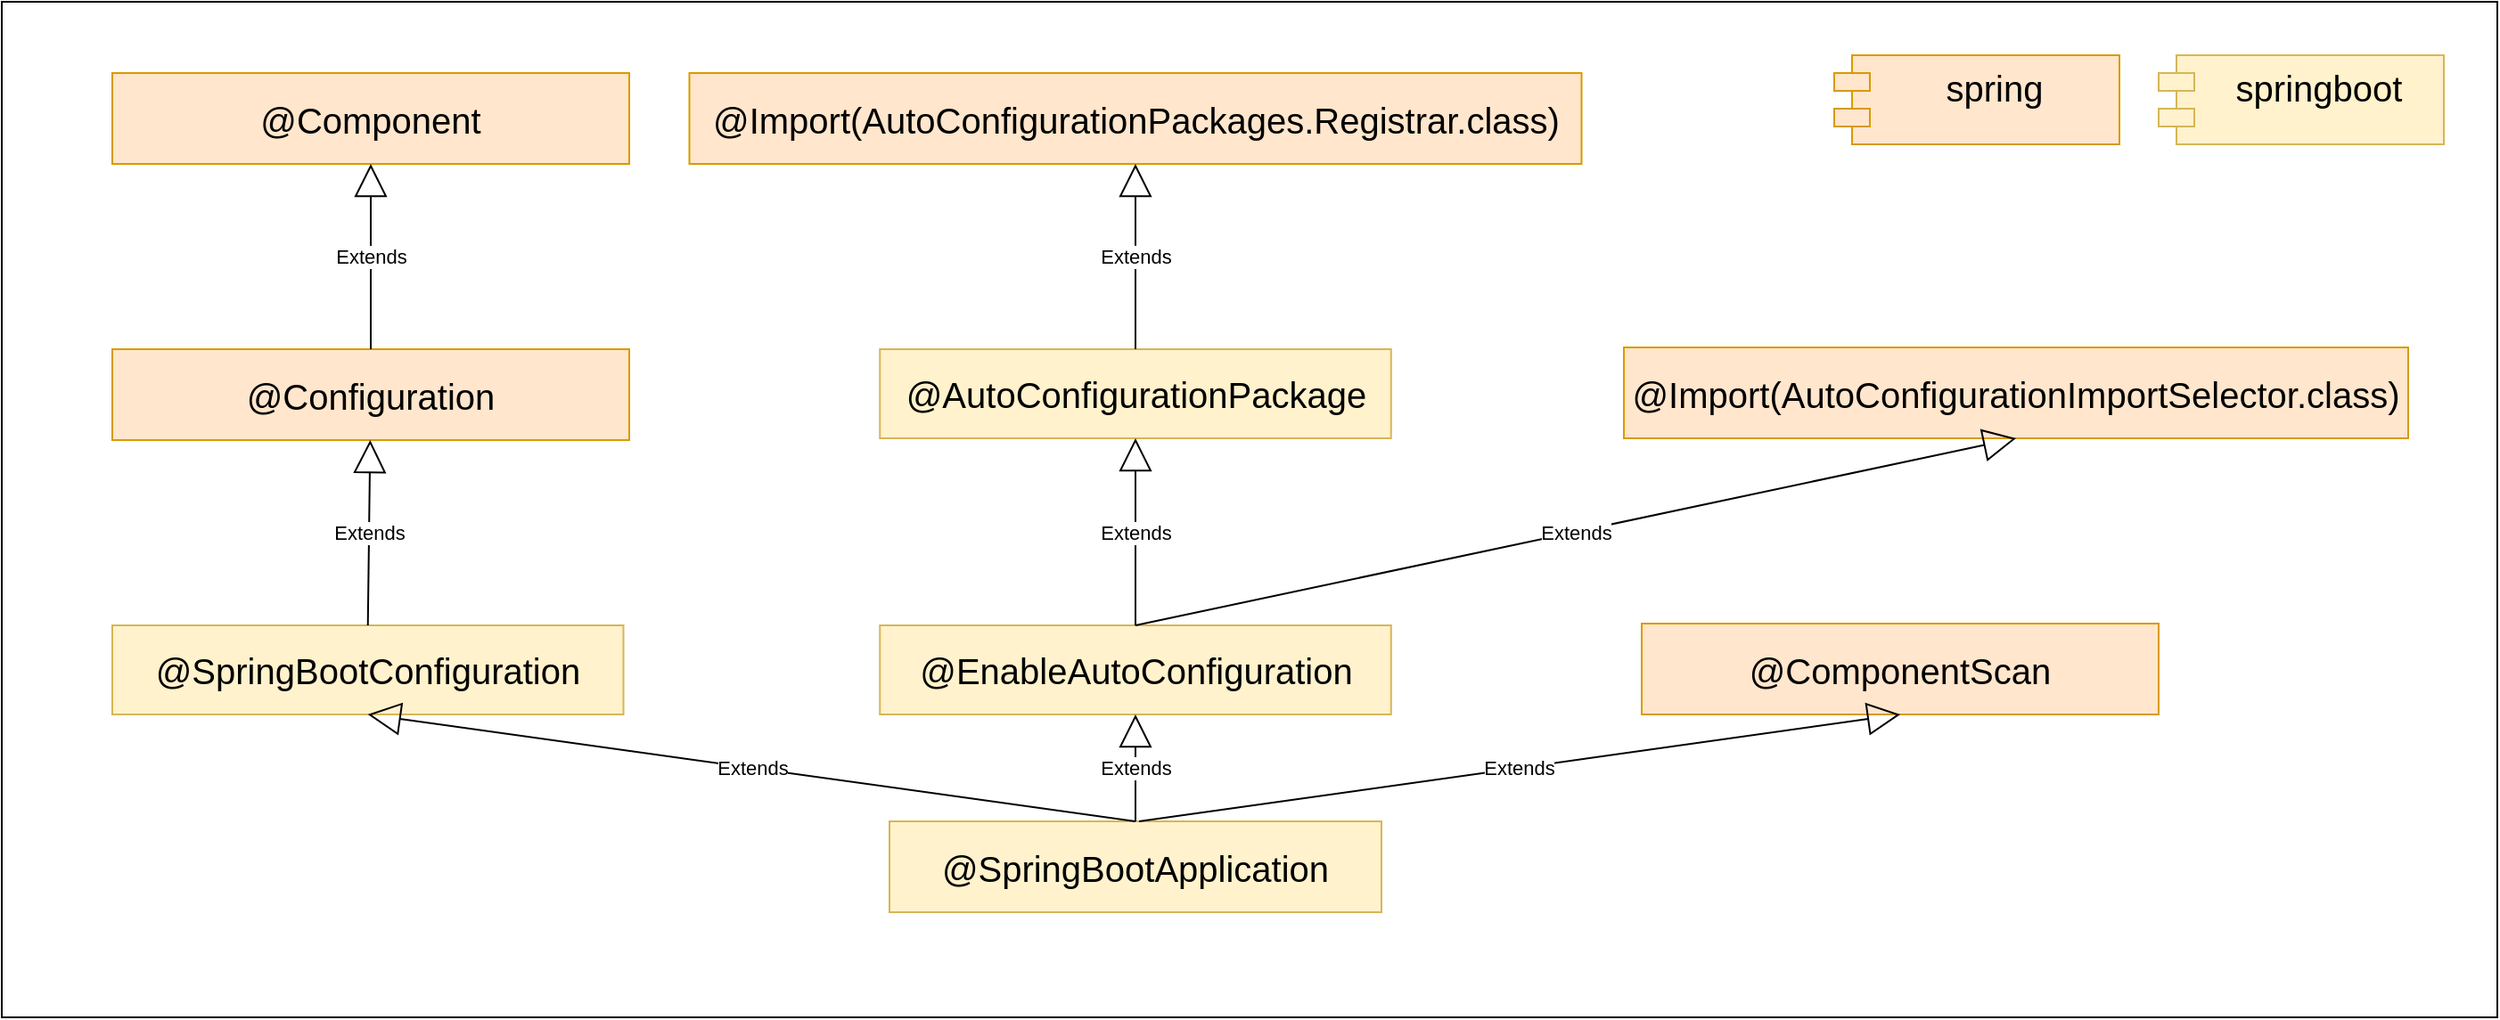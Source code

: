 <mxfile version="28.2.5">
  <diagram name="第 1 页" id="A2wYnKDMZFF023bxGnZ8">
    <mxGraphModel dx="599" dy="788" grid="1" gridSize="10" guides="1" tooltips="1" connect="1" arrows="1" fold="1" page="1" pageScale="1" pageWidth="827" pageHeight="1169" math="0" shadow="0">
      <root>
        <mxCell id="0" />
        <mxCell id="1" parent="0" />
        <mxCell id="lc5mf7nCTQjh2SExQ85K-13" value="" style="rounded=0;whiteSpace=wrap;html=1;" parent="1" vertex="1">
          <mxGeometry x="830" y="150" width="1400" height="570" as="geometry" />
        </mxCell>
        <mxCell id="1i7iyDztXm2SfSE6uJK3-13" value="&lt;div&gt;@SpringBootApplication&lt;/div&gt;" style="html=1;whiteSpace=wrap;fontSize=20;verticalAlign=middle;align=center;fillColor=#fff2cc;strokeColor=#d6b656;" parent="1" vertex="1">
          <mxGeometry x="1328" y="610" width="276" height="51" as="geometry" />
        </mxCell>
        <mxCell id="1i7iyDztXm2SfSE6uJK3-25" value="@SpringBootConfiguration" style="html=1;whiteSpace=wrap;fontSize=20;fillColor=#fff2cc;strokeColor=#d6b656;" parent="1" vertex="1">
          <mxGeometry x="892" y="500" width="286.75" height="50" as="geometry" />
        </mxCell>
        <mxCell id="lc5mf7nCTQjh2SExQ85K-7" value="Extends" style="endArrow=block;endSize=16;endFill=0;html=1;rounded=0;exitX=0.5;exitY=0;exitDx=0;exitDy=0;entryX=0.5;entryY=1;entryDx=0;entryDy=0;" parent="1" source="1i7iyDztXm2SfSE6uJK3-13" target="1i7iyDztXm2SfSE6uJK3-25" edge="1">
          <mxGeometry width="160" relative="1" as="geometry">
            <mxPoint x="1112" y="680" as="sourcePoint" />
            <mxPoint x="1272" y="680" as="targetPoint" />
          </mxGeometry>
        </mxCell>
        <mxCell id="lc5mf7nCTQjh2SExQ85K-15" value="spring&lt;div&gt;&lt;br&gt;&lt;/div&gt;" style="shape=module;align=left;spacingLeft=20;align=center;verticalAlign=top;whiteSpace=wrap;html=1;fontSize=20;fillColor=#ffe6cc;strokeColor=#d79b00;" parent="1" vertex="1">
          <mxGeometry x="1858" y="180" width="160" height="50" as="geometry" />
        </mxCell>
        <mxCell id="mEVcy1A5f8fxIJjsYzMS-37" value="springboot&lt;div&gt;&lt;br&gt;&lt;/div&gt;" style="shape=module;align=left;spacingLeft=20;align=center;verticalAlign=top;whiteSpace=wrap;html=1;fontSize=20;fillColor=#fff2cc;strokeColor=#d6b656;" parent="1" vertex="1">
          <mxGeometry x="2040" y="180" width="160" height="50" as="geometry" />
        </mxCell>
        <mxCell id="5eiVQQ08Vi99bNfQlzm1-1" value="@EnableAutoConfiguration" style="html=1;whiteSpace=wrap;fontSize=20;fillColor=#fff2cc;strokeColor=#d6b656;" parent="1" vertex="1">
          <mxGeometry x="1322.63" y="500" width="286.75" height="50" as="geometry" />
        </mxCell>
        <mxCell id="5eiVQQ08Vi99bNfQlzm1-2" value="Extends" style="endArrow=block;endSize=16;endFill=0;html=1;rounded=0;exitX=0.5;exitY=0;exitDx=0;exitDy=0;entryX=0.5;entryY=1;entryDx=0;entryDy=0;" parent="1" source="1i7iyDztXm2SfSE6uJK3-13" target="5eiVQQ08Vi99bNfQlzm1-1" edge="1">
          <mxGeometry width="160" relative="1" as="geometry">
            <mxPoint x="1388" y="590" as="sourcePoint" />
            <mxPoint x="1548" y="590" as="targetPoint" />
          </mxGeometry>
        </mxCell>
        <mxCell id="5eiVQQ08Vi99bNfQlzm1-3" value="@ComponentScan" style="html=1;whiteSpace=wrap;fontSize=20;verticalAlign=middle;align=center;fontStyle=0;fillColor=#ffe6cc;strokeColor=#d79b00;" parent="1" vertex="1">
          <mxGeometry x="1750" y="499" width="290" height="51" as="geometry" />
        </mxCell>
        <mxCell id="5eiVQQ08Vi99bNfQlzm1-4" value="Extends" style="endArrow=block;endSize=16;endFill=0;html=1;rounded=0;entryX=0.5;entryY=1;entryDx=0;entryDy=0;" parent="1" target="5eiVQQ08Vi99bNfQlzm1-3" edge="1">
          <mxGeometry width="160" relative="1" as="geometry">
            <mxPoint x="1468" y="610" as="sourcePoint" />
            <mxPoint x="1818" y="600" as="targetPoint" />
          </mxGeometry>
        </mxCell>
        <mxCell id="5eiVQQ08Vi99bNfQlzm1-5" value="@Configuration" style="html=1;whiteSpace=wrap;fontSize=20;verticalAlign=middle;align=center;fontStyle=0;fillColor=#ffe6cc;strokeColor=#d79b00;" parent="1" vertex="1">
          <mxGeometry x="892" y="345" width="290" height="51" as="geometry" />
        </mxCell>
        <mxCell id="5eiVQQ08Vi99bNfQlzm1-6" value="Extends" style="endArrow=block;endSize=16;endFill=0;html=1;rounded=0;exitX=0.5;exitY=0;exitDx=0;exitDy=0;" parent="1" source="1i7iyDztXm2SfSE6uJK3-25" target="5eiVQQ08Vi99bNfQlzm1-5" edge="1">
          <mxGeometry width="160" relative="1" as="geometry">
            <mxPoint x="1188" y="460" as="sourcePoint" />
            <mxPoint x="1348" y="460" as="targetPoint" />
          </mxGeometry>
        </mxCell>
        <mxCell id="5eiVQQ08Vi99bNfQlzm1-7" value="@Component" style="html=1;whiteSpace=wrap;fontSize=20;verticalAlign=middle;align=center;fontStyle=0;fillColor=#ffe6cc;strokeColor=#d79b00;" parent="1" vertex="1">
          <mxGeometry x="892" y="190" width="290" height="51" as="geometry" />
        </mxCell>
        <mxCell id="5eiVQQ08Vi99bNfQlzm1-8" value="Extends" style="endArrow=block;endSize=16;endFill=0;html=1;rounded=0;exitX=0.5;exitY=0;exitDx=0;exitDy=0;entryX=0.5;entryY=1;entryDx=0;entryDy=0;" parent="1" source="5eiVQQ08Vi99bNfQlzm1-5" target="5eiVQQ08Vi99bNfQlzm1-7" edge="1">
          <mxGeometry width="160" relative="1" as="geometry">
            <mxPoint x="1268" y="330" as="sourcePoint" />
            <mxPoint x="1428" y="330" as="targetPoint" />
          </mxGeometry>
        </mxCell>
        <mxCell id="5eiVQQ08Vi99bNfQlzm1-9" value="@AutoConfigurationPackage" style="html=1;whiteSpace=wrap;fontSize=20;fillColor=#fff2cc;strokeColor=#d6b656;" parent="1" vertex="1">
          <mxGeometry x="1322.63" y="345" width="286.75" height="50" as="geometry" />
        </mxCell>
        <mxCell id="5eiVQQ08Vi99bNfQlzm1-10" value="@Import(AutoConfigurationImportSelector.class)" style="html=1;whiteSpace=wrap;fontSize=20;verticalAlign=middle;align=center;fontStyle=0;fillColor=#ffe6cc;strokeColor=#d79b00;" parent="1" vertex="1">
          <mxGeometry x="1740" y="344" width="440" height="51" as="geometry" />
        </mxCell>
        <mxCell id="5eiVQQ08Vi99bNfQlzm1-11" value="Extends" style="endArrow=block;endSize=16;endFill=0;html=1;rounded=0;exitX=0.5;exitY=0;exitDx=0;exitDy=0;entryX=0.5;entryY=1;entryDx=0;entryDy=0;" parent="1" source="5eiVQQ08Vi99bNfQlzm1-1" target="5eiVQQ08Vi99bNfQlzm1-9" edge="1">
          <mxGeometry width="160" relative="1" as="geometry">
            <mxPoint x="1488" y="440" as="sourcePoint" />
            <mxPoint x="1648" y="440" as="targetPoint" />
          </mxGeometry>
        </mxCell>
        <mxCell id="5eiVQQ08Vi99bNfQlzm1-12" value="Extends" style="endArrow=block;endSize=16;endFill=0;html=1;rounded=0;exitX=0.5;exitY=0;exitDx=0;exitDy=0;entryX=0.5;entryY=1;entryDx=0;entryDy=0;" parent="1" source="5eiVQQ08Vi99bNfQlzm1-1" target="5eiVQQ08Vi99bNfQlzm1-10" edge="1">
          <mxGeometry width="160" relative="1" as="geometry">
            <mxPoint x="1518" y="430" as="sourcePoint" />
            <mxPoint x="1678" y="430" as="targetPoint" />
          </mxGeometry>
        </mxCell>
        <mxCell id="5eiVQQ08Vi99bNfQlzm1-13" value="@Import(AutoConfigurationPackages.Registrar.class)" style="html=1;whiteSpace=wrap;fontSize=20;verticalAlign=middle;align=center;fontStyle=0;fillColor=#ffe6cc;strokeColor=#d79b00;" parent="1" vertex="1">
          <mxGeometry x="1215.75" y="190" width="500.5" height="51" as="geometry" />
        </mxCell>
        <mxCell id="5eiVQQ08Vi99bNfQlzm1-14" value="Extends" style="endArrow=block;endSize=16;endFill=0;html=1;rounded=0;exitX=0.5;exitY=0;exitDx=0;exitDy=0;entryX=0.5;entryY=1;entryDx=0;entryDy=0;" parent="1" source="5eiVQQ08Vi99bNfQlzm1-9" target="5eiVQQ08Vi99bNfQlzm1-13" edge="1">
          <mxGeometry width="160" relative="1" as="geometry">
            <mxPoint x="1458" y="310" as="sourcePoint" />
            <mxPoint x="1618" y="310" as="targetPoint" />
          </mxGeometry>
        </mxCell>
      </root>
    </mxGraphModel>
  </diagram>
</mxfile>
